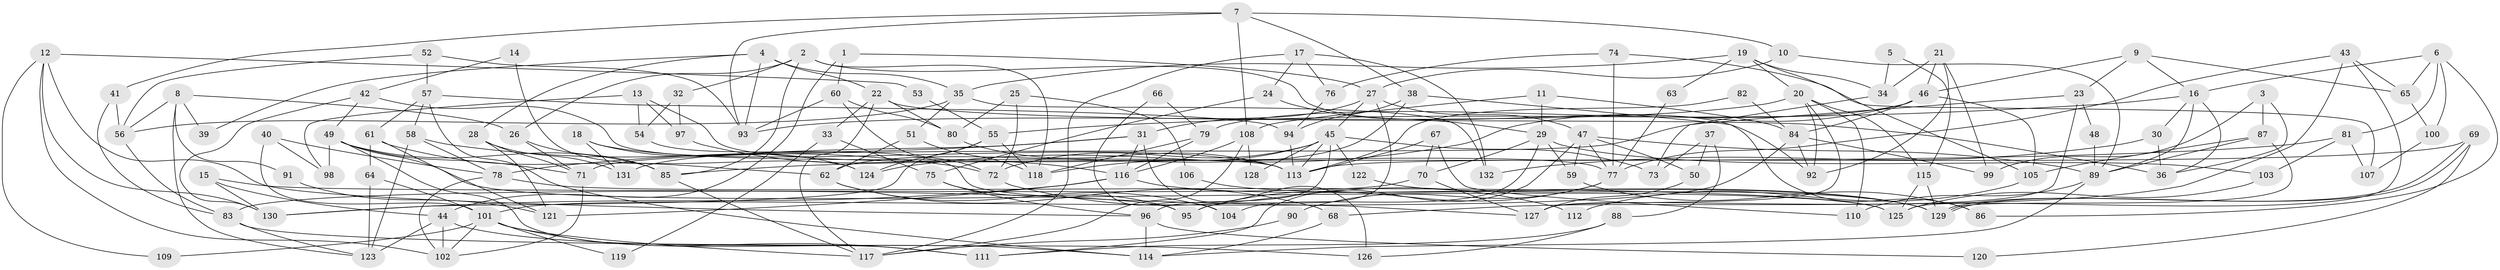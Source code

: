 // Generated by graph-tools (version 1.1) at 2025/02/03/09/25 03:02:03]
// undirected, 132 vertices, 264 edges
graph export_dot {
graph [start="1"]
  node [color=gray90,style=filled];
  1;
  2;
  3;
  4;
  5;
  6;
  7;
  8;
  9;
  10;
  11;
  12;
  13;
  14;
  15;
  16;
  17;
  18;
  19;
  20;
  21;
  22;
  23;
  24;
  25;
  26;
  27;
  28;
  29;
  30;
  31;
  32;
  33;
  34;
  35;
  36;
  37;
  38;
  39;
  40;
  41;
  42;
  43;
  44;
  45;
  46;
  47;
  48;
  49;
  50;
  51;
  52;
  53;
  54;
  55;
  56;
  57;
  58;
  59;
  60;
  61;
  62;
  63;
  64;
  65;
  66;
  67;
  68;
  69;
  70;
  71;
  72;
  73;
  74;
  75;
  76;
  77;
  78;
  79;
  80;
  81;
  82;
  83;
  84;
  85;
  86;
  87;
  88;
  89;
  90;
  91;
  92;
  93;
  94;
  95;
  96;
  97;
  98;
  99;
  100;
  101;
  102;
  103;
  104;
  105;
  106;
  107;
  108;
  109;
  110;
  111;
  112;
  113;
  114;
  115;
  116;
  117;
  118;
  119;
  120;
  121;
  122;
  123;
  124;
  125;
  126;
  127;
  128;
  129;
  130;
  131;
  132;
  1 -- 27;
  1 -- 44;
  1 -- 60;
  2 -- 85;
  2 -- 26;
  2 -- 32;
  2 -- 92;
  2 -- 118;
  3 -- 99;
  3 -- 87;
  3 -- 36;
  4 -- 35;
  4 -- 22;
  4 -- 28;
  4 -- 39;
  4 -- 93;
  5 -- 34;
  5 -- 115;
  6 -- 86;
  6 -- 16;
  6 -- 65;
  6 -- 81;
  6 -- 100;
  7 -- 108;
  7 -- 41;
  7 -- 10;
  7 -- 38;
  7 -- 93;
  8 -- 56;
  8 -- 26;
  8 -- 39;
  8 -- 91;
  8 -- 123;
  9 -- 65;
  9 -- 16;
  9 -- 23;
  9 -- 46;
  10 -- 27;
  10 -- 89;
  11 -- 84;
  11 -- 29;
  11 -- 108;
  12 -- 130;
  12 -- 102;
  12 -- 53;
  12 -- 96;
  12 -- 109;
  13 -- 77;
  13 -- 54;
  13 -- 97;
  13 -- 98;
  14 -- 124;
  14 -- 42;
  15 -- 44;
  15 -- 130;
  15 -- 95;
  16 -- 55;
  16 -- 36;
  16 -- 30;
  16 -- 89;
  17 -- 76;
  17 -- 24;
  17 -- 117;
  17 -- 132;
  18 -- 113;
  18 -- 131;
  18 -- 124;
  19 -- 20;
  19 -- 35;
  19 -- 34;
  19 -- 63;
  19 -- 105;
  20 -- 93;
  20 -- 92;
  20 -- 110;
  20 -- 115;
  20 -- 127;
  21 -- 34;
  21 -- 46;
  21 -- 92;
  21 -- 99;
  22 -- 117;
  22 -- 36;
  22 -- 33;
  22 -- 80;
  23 -- 71;
  23 -- 48;
  23 -- 127;
  24 -- 29;
  24 -- 75;
  25 -- 72;
  25 -- 80;
  25 -- 106;
  26 -- 71;
  26 -- 85;
  27 -- 47;
  27 -- 45;
  27 -- 31;
  27 -- 95;
  28 -- 71;
  28 -- 121;
  28 -- 131;
  29 -- 103;
  29 -- 70;
  29 -- 59;
  29 -- 104;
  30 -- 132;
  30 -- 36;
  31 -- 78;
  31 -- 116;
  31 -- 126;
  31 -- 131;
  32 -- 97;
  32 -- 54;
  33 -- 75;
  33 -- 119;
  34 -- 73;
  35 -- 56;
  35 -- 51;
  35 -- 132;
  37 -- 88;
  37 -- 50;
  37 -- 73;
  38 -- 94;
  38 -- 62;
  38 -- 86;
  40 -- 101;
  40 -- 98;
  40 -- 78;
  41 -- 56;
  41 -- 83;
  42 -- 130;
  42 -- 113;
  42 -- 49;
  43 -- 68;
  43 -- 125;
  43 -- 65;
  43 -- 77;
  44 -- 123;
  44 -- 102;
  44 -- 114;
  45 -- 96;
  45 -- 72;
  45 -- 73;
  45 -- 113;
  45 -- 118;
  45 -- 122;
  45 -- 128;
  46 -- 105;
  46 -- 79;
  46 -- 84;
  46 -- 124;
  47 -- 89;
  47 -- 77;
  47 -- 50;
  47 -- 59;
  47 -- 111;
  48 -- 89;
  49 -- 111;
  49 -- 71;
  49 -- 85;
  49 -- 98;
  49 -- 125;
  50 -- 127;
  51 -- 118;
  51 -- 62;
  52 -- 93;
  52 -- 57;
  52 -- 56;
  53 -- 55;
  54 -- 127;
  55 -- 118;
  55 -- 124;
  55 -- 130;
  56 -- 83;
  57 -- 58;
  57 -- 114;
  57 -- 61;
  57 -- 94;
  58 -- 123;
  58 -- 78;
  58 -- 72;
  59 -- 86;
  60 -- 93;
  60 -- 72;
  60 -- 80;
  61 -- 121;
  61 -- 62;
  61 -- 64;
  62 -- 68;
  62 -- 104;
  63 -- 77;
  64 -- 101;
  64 -- 123;
  65 -- 100;
  66 -- 79;
  66 -- 104;
  67 -- 113;
  67 -- 110;
  67 -- 70;
  68 -- 114;
  69 -- 129;
  69 -- 129;
  69 -- 113;
  69 -- 120;
  70 -- 127;
  70 -- 83;
  71 -- 102;
  72 -- 112;
  74 -- 77;
  74 -- 107;
  74 -- 76;
  75 -- 95;
  75 -- 96;
  76 -- 94;
  77 -- 95;
  77 -- 90;
  78 -- 125;
  78 -- 102;
  79 -- 118;
  79 -- 116;
  80 -- 113;
  81 -- 85;
  81 -- 103;
  81 -- 107;
  82 -- 113;
  82 -- 84;
  83 -- 123;
  83 -- 126;
  84 -- 92;
  84 -- 99;
  84 -- 101;
  85 -- 117;
  87 -- 129;
  87 -- 89;
  87 -- 105;
  88 -- 126;
  88 -- 111;
  89 -- 110;
  89 -- 114;
  90 -- 117;
  91 -- 121;
  94 -- 113;
  96 -- 114;
  96 -- 120;
  97 -- 116;
  100 -- 107;
  101 -- 117;
  101 -- 102;
  101 -- 109;
  101 -- 111;
  101 -- 119;
  103 -- 125;
  105 -- 112;
  106 -- 129;
  108 -- 116;
  108 -- 117;
  108 -- 128;
  115 -- 129;
  115 -- 125;
  116 -- 121;
  116 -- 129;
  116 -- 130;
  122 -- 129;
}
